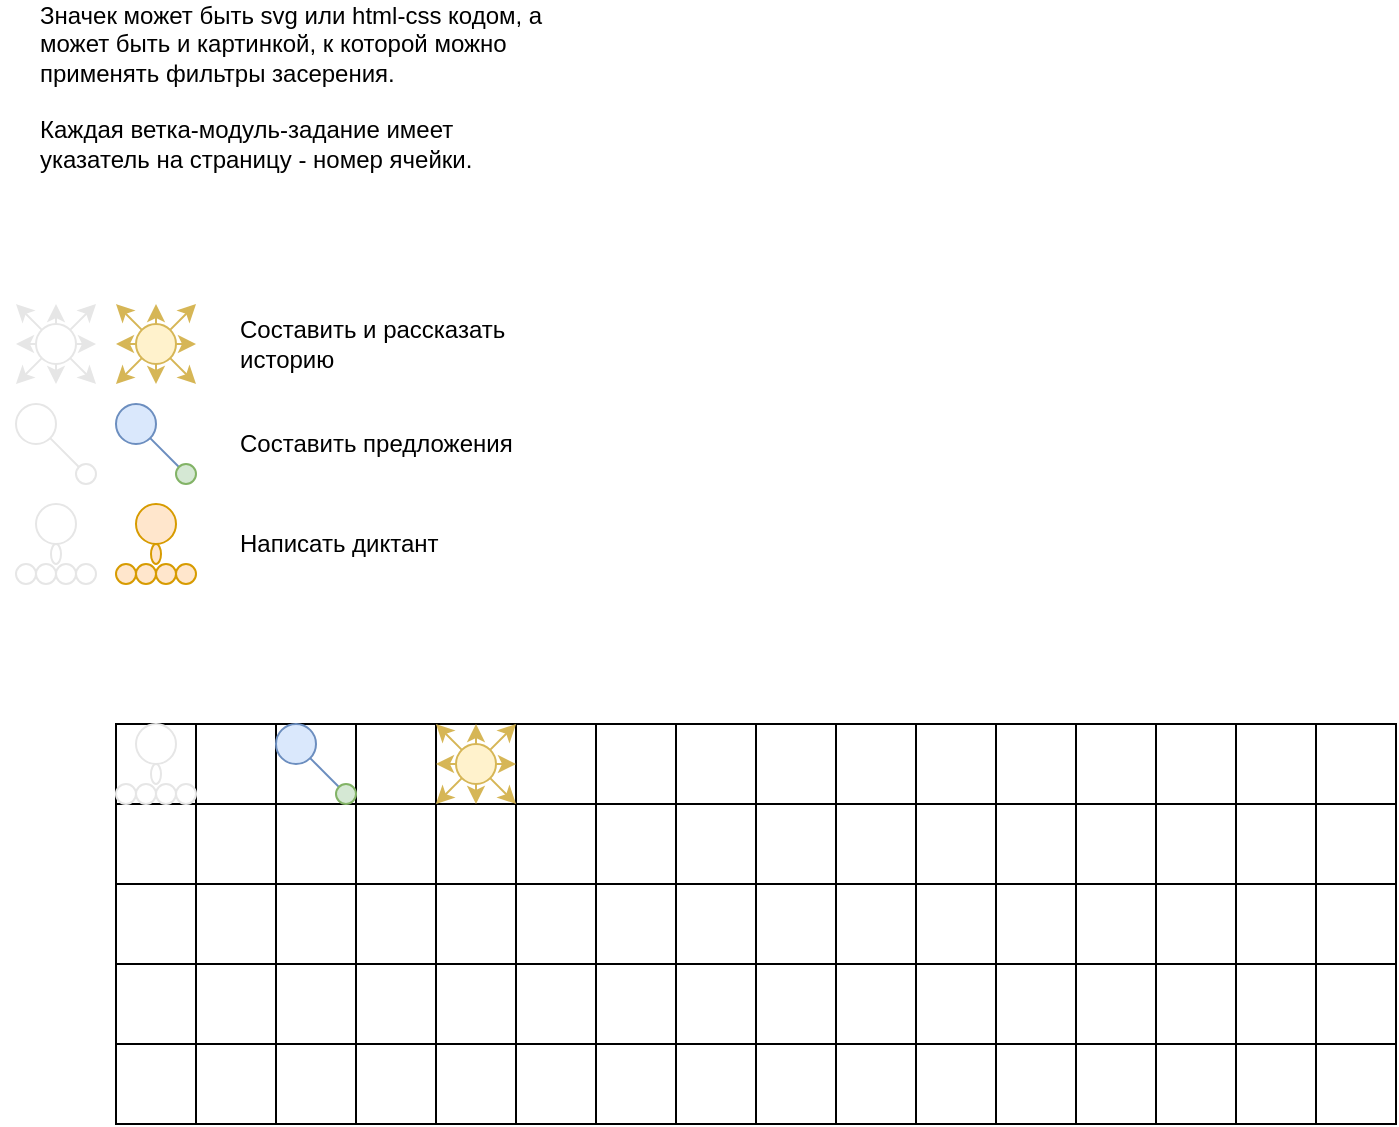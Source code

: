 <mxfile version="20.3.0" type="device"><diagram id="v0pLSFm27HnhEFpG9Wnb" name="Page-1"><mxGraphModel dx="1153" dy="1862" grid="1" gridSize="10" guides="1" tooltips="1" connect="1" arrows="1" fold="1" page="1" pageScale="1" pageWidth="850" pageHeight="1100" math="0" shadow="0"><root><mxCell id="0"/><mxCell id="1" parent="0"/><mxCell id="wvqUYn9gg5IoEr2GvTO5-1" value="" style="rounded=0;whiteSpace=wrap;html=1;" vertex="1" parent="1"><mxGeometry x="80" y="80" width="40" height="40" as="geometry"/></mxCell><mxCell id="wvqUYn9gg5IoEr2GvTO5-2" value="" style="rounded=0;whiteSpace=wrap;html=1;" vertex="1" parent="1"><mxGeometry x="120" y="80" width="40" height="40" as="geometry"/></mxCell><mxCell id="wvqUYn9gg5IoEr2GvTO5-3" value="" style="rounded=0;whiteSpace=wrap;html=1;" vertex="1" parent="1"><mxGeometry x="160" y="80" width="40" height="40" as="geometry"/></mxCell><mxCell id="wvqUYn9gg5IoEr2GvTO5-4" value="" style="rounded=0;whiteSpace=wrap;html=1;" vertex="1" parent="1"><mxGeometry x="200" y="80" width="40" height="40" as="geometry"/></mxCell><mxCell id="wvqUYn9gg5IoEr2GvTO5-5" value="" style="rounded=0;whiteSpace=wrap;html=1;" vertex="1" parent="1"><mxGeometry x="240" y="80" width="40" height="40" as="geometry"/></mxCell><mxCell id="wvqUYn9gg5IoEr2GvTO5-6" value="" style="rounded=0;whiteSpace=wrap;html=1;" vertex="1" parent="1"><mxGeometry x="280" y="80" width="40" height="40" as="geometry"/></mxCell><mxCell id="wvqUYn9gg5IoEr2GvTO5-7" value="" style="rounded=0;whiteSpace=wrap;html=1;" vertex="1" parent="1"><mxGeometry x="320" y="80" width="40" height="40" as="geometry"/></mxCell><mxCell id="wvqUYn9gg5IoEr2GvTO5-8" value="" style="rounded=0;whiteSpace=wrap;html=1;" vertex="1" parent="1"><mxGeometry x="360" y="80" width="40" height="40" as="geometry"/></mxCell><mxCell id="wvqUYn9gg5IoEr2GvTO5-9" value="" style="rounded=0;whiteSpace=wrap;html=1;" vertex="1" parent="1"><mxGeometry x="400" y="80" width="40" height="40" as="geometry"/></mxCell><mxCell id="wvqUYn9gg5IoEr2GvTO5-10" value="" style="rounded=0;whiteSpace=wrap;html=1;" vertex="1" parent="1"><mxGeometry x="440" y="80" width="40" height="40" as="geometry"/></mxCell><mxCell id="wvqUYn9gg5IoEr2GvTO5-11" value="" style="rounded=0;whiteSpace=wrap;html=1;" vertex="1" parent="1"><mxGeometry x="480" y="80" width="40" height="40" as="geometry"/></mxCell><mxCell id="wvqUYn9gg5IoEr2GvTO5-12" value="" style="rounded=0;whiteSpace=wrap;html=1;" vertex="1" parent="1"><mxGeometry x="520" y="80" width="40" height="40" as="geometry"/></mxCell><mxCell id="wvqUYn9gg5IoEr2GvTO5-13" value="" style="rounded=0;whiteSpace=wrap;html=1;" vertex="1" parent="1"><mxGeometry x="560" y="80" width="40" height="40" as="geometry"/></mxCell><mxCell id="wvqUYn9gg5IoEr2GvTO5-14" value="" style="rounded=0;whiteSpace=wrap;html=1;" vertex="1" parent="1"><mxGeometry x="600" y="80" width="40" height="40" as="geometry"/></mxCell><mxCell id="wvqUYn9gg5IoEr2GvTO5-15" value="" style="rounded=0;whiteSpace=wrap;html=1;" vertex="1" parent="1"><mxGeometry x="640" y="80" width="40" height="40" as="geometry"/></mxCell><mxCell id="wvqUYn9gg5IoEr2GvTO5-16" value="" style="rounded=0;whiteSpace=wrap;html=1;" vertex="1" parent="1"><mxGeometry x="680" y="80" width="40" height="40" as="geometry"/></mxCell><mxCell id="wvqUYn9gg5IoEr2GvTO5-17" value="" style="rounded=0;whiteSpace=wrap;html=1;" vertex="1" parent="1"><mxGeometry x="80" y="120" width="40" height="40" as="geometry"/></mxCell><mxCell id="wvqUYn9gg5IoEr2GvTO5-18" value="" style="rounded=0;whiteSpace=wrap;html=1;" vertex="1" parent="1"><mxGeometry x="120" y="120" width="40" height="40" as="geometry"/></mxCell><mxCell id="wvqUYn9gg5IoEr2GvTO5-19" value="" style="rounded=0;whiteSpace=wrap;html=1;" vertex="1" parent="1"><mxGeometry x="160" y="120" width="40" height="40" as="geometry"/></mxCell><mxCell id="wvqUYn9gg5IoEr2GvTO5-20" value="" style="rounded=0;whiteSpace=wrap;html=1;" vertex="1" parent="1"><mxGeometry x="200" y="120" width="40" height="40" as="geometry"/></mxCell><mxCell id="wvqUYn9gg5IoEr2GvTO5-21" value="" style="rounded=0;whiteSpace=wrap;html=1;" vertex="1" parent="1"><mxGeometry x="240" y="120" width="40" height="40" as="geometry"/></mxCell><mxCell id="wvqUYn9gg5IoEr2GvTO5-22" value="" style="rounded=0;whiteSpace=wrap;html=1;" vertex="1" parent="1"><mxGeometry x="280" y="120" width="40" height="40" as="geometry"/></mxCell><mxCell id="wvqUYn9gg5IoEr2GvTO5-23" value="" style="rounded=0;whiteSpace=wrap;html=1;" vertex="1" parent="1"><mxGeometry x="320" y="120" width="40" height="40" as="geometry"/></mxCell><mxCell id="wvqUYn9gg5IoEr2GvTO5-24" value="" style="rounded=0;whiteSpace=wrap;html=1;" vertex="1" parent="1"><mxGeometry x="360" y="120" width="40" height="40" as="geometry"/></mxCell><mxCell id="wvqUYn9gg5IoEr2GvTO5-25" value="" style="rounded=0;whiteSpace=wrap;html=1;" vertex="1" parent="1"><mxGeometry x="400" y="120" width="40" height="40" as="geometry"/></mxCell><mxCell id="wvqUYn9gg5IoEr2GvTO5-26" value="" style="rounded=0;whiteSpace=wrap;html=1;" vertex="1" parent="1"><mxGeometry x="440" y="120" width="40" height="40" as="geometry"/></mxCell><mxCell id="wvqUYn9gg5IoEr2GvTO5-27" value="" style="rounded=0;whiteSpace=wrap;html=1;" vertex="1" parent="1"><mxGeometry x="480" y="120" width="40" height="40" as="geometry"/></mxCell><mxCell id="wvqUYn9gg5IoEr2GvTO5-28" value="" style="rounded=0;whiteSpace=wrap;html=1;" vertex="1" parent="1"><mxGeometry x="520" y="120" width="40" height="40" as="geometry"/></mxCell><mxCell id="wvqUYn9gg5IoEr2GvTO5-29" value="" style="rounded=0;whiteSpace=wrap;html=1;" vertex="1" parent="1"><mxGeometry x="560" y="120" width="40" height="40" as="geometry"/></mxCell><mxCell id="wvqUYn9gg5IoEr2GvTO5-30" value="" style="rounded=0;whiteSpace=wrap;html=1;" vertex="1" parent="1"><mxGeometry x="600" y="120" width="40" height="40" as="geometry"/></mxCell><mxCell id="wvqUYn9gg5IoEr2GvTO5-31" value="" style="rounded=0;whiteSpace=wrap;html=1;" vertex="1" parent="1"><mxGeometry x="640" y="120" width="40" height="40" as="geometry"/></mxCell><mxCell id="wvqUYn9gg5IoEr2GvTO5-32" value="" style="rounded=0;whiteSpace=wrap;html=1;" vertex="1" parent="1"><mxGeometry x="680" y="120" width="40" height="40" as="geometry"/></mxCell><mxCell id="wvqUYn9gg5IoEr2GvTO5-33" value="" style="rounded=0;whiteSpace=wrap;html=1;" vertex="1" parent="1"><mxGeometry x="80" y="160" width="40" height="40" as="geometry"/></mxCell><mxCell id="wvqUYn9gg5IoEr2GvTO5-34" value="" style="rounded=0;whiteSpace=wrap;html=1;" vertex="1" parent="1"><mxGeometry x="120" y="160" width="40" height="40" as="geometry"/></mxCell><mxCell id="wvqUYn9gg5IoEr2GvTO5-35" value="" style="rounded=0;whiteSpace=wrap;html=1;" vertex="1" parent="1"><mxGeometry x="160" y="160" width="40" height="40" as="geometry"/></mxCell><mxCell id="wvqUYn9gg5IoEr2GvTO5-36" value="" style="rounded=0;whiteSpace=wrap;html=1;" vertex="1" parent="1"><mxGeometry x="200" y="160" width="40" height="40" as="geometry"/></mxCell><mxCell id="wvqUYn9gg5IoEr2GvTO5-37" value="" style="rounded=0;whiteSpace=wrap;html=1;" vertex="1" parent="1"><mxGeometry x="240" y="160" width="40" height="40" as="geometry"/></mxCell><mxCell id="wvqUYn9gg5IoEr2GvTO5-38" value="" style="rounded=0;whiteSpace=wrap;html=1;" vertex="1" parent="1"><mxGeometry x="280" y="160" width="40" height="40" as="geometry"/></mxCell><mxCell id="wvqUYn9gg5IoEr2GvTO5-39" value="" style="rounded=0;whiteSpace=wrap;html=1;" vertex="1" parent="1"><mxGeometry x="320" y="160" width="40" height="40" as="geometry"/></mxCell><mxCell id="wvqUYn9gg5IoEr2GvTO5-40" value="" style="rounded=0;whiteSpace=wrap;html=1;" vertex="1" parent="1"><mxGeometry x="360" y="160" width="40" height="40" as="geometry"/></mxCell><mxCell id="wvqUYn9gg5IoEr2GvTO5-41" value="" style="rounded=0;whiteSpace=wrap;html=1;" vertex="1" parent="1"><mxGeometry x="400" y="160" width="40" height="40" as="geometry"/></mxCell><mxCell id="wvqUYn9gg5IoEr2GvTO5-42" value="" style="rounded=0;whiteSpace=wrap;html=1;" vertex="1" parent="1"><mxGeometry x="440" y="160" width="40" height="40" as="geometry"/></mxCell><mxCell id="wvqUYn9gg5IoEr2GvTO5-43" value="" style="rounded=0;whiteSpace=wrap;html=1;" vertex="1" parent="1"><mxGeometry x="480" y="160" width="40" height="40" as="geometry"/></mxCell><mxCell id="wvqUYn9gg5IoEr2GvTO5-44" value="" style="rounded=0;whiteSpace=wrap;html=1;" vertex="1" parent="1"><mxGeometry x="520" y="160" width="40" height="40" as="geometry"/></mxCell><mxCell id="wvqUYn9gg5IoEr2GvTO5-45" value="" style="rounded=0;whiteSpace=wrap;html=1;" vertex="1" parent="1"><mxGeometry x="560" y="160" width="40" height="40" as="geometry"/></mxCell><mxCell id="wvqUYn9gg5IoEr2GvTO5-46" value="" style="rounded=0;whiteSpace=wrap;html=1;" vertex="1" parent="1"><mxGeometry x="600" y="160" width="40" height="40" as="geometry"/></mxCell><mxCell id="wvqUYn9gg5IoEr2GvTO5-47" value="" style="rounded=0;whiteSpace=wrap;html=1;" vertex="1" parent="1"><mxGeometry x="640" y="160" width="40" height="40" as="geometry"/></mxCell><mxCell id="wvqUYn9gg5IoEr2GvTO5-48" value="" style="rounded=0;whiteSpace=wrap;html=1;" vertex="1" parent="1"><mxGeometry x="680" y="160" width="40" height="40" as="geometry"/></mxCell><mxCell id="wvqUYn9gg5IoEr2GvTO5-49" value="" style="rounded=0;whiteSpace=wrap;html=1;" vertex="1" parent="1"><mxGeometry x="80" y="200" width="40" height="40" as="geometry"/></mxCell><mxCell id="wvqUYn9gg5IoEr2GvTO5-50" value="" style="rounded=0;whiteSpace=wrap;html=1;" vertex="1" parent="1"><mxGeometry x="120" y="200" width="40" height="40" as="geometry"/></mxCell><mxCell id="wvqUYn9gg5IoEr2GvTO5-51" value="" style="rounded=0;whiteSpace=wrap;html=1;" vertex="1" parent="1"><mxGeometry x="160" y="200" width="40" height="40" as="geometry"/></mxCell><mxCell id="wvqUYn9gg5IoEr2GvTO5-52" value="" style="rounded=0;whiteSpace=wrap;html=1;" vertex="1" parent="1"><mxGeometry x="200" y="200" width="40" height="40" as="geometry"/></mxCell><mxCell id="wvqUYn9gg5IoEr2GvTO5-53" value="" style="rounded=0;whiteSpace=wrap;html=1;" vertex="1" parent="1"><mxGeometry x="240" y="200" width="40" height="40" as="geometry"/></mxCell><mxCell id="wvqUYn9gg5IoEr2GvTO5-54" value="" style="rounded=0;whiteSpace=wrap;html=1;" vertex="1" parent="1"><mxGeometry x="280" y="200" width="40" height="40" as="geometry"/></mxCell><mxCell id="wvqUYn9gg5IoEr2GvTO5-55" value="" style="rounded=0;whiteSpace=wrap;html=1;" vertex="1" parent="1"><mxGeometry x="320" y="200" width="40" height="40" as="geometry"/></mxCell><mxCell id="wvqUYn9gg5IoEr2GvTO5-56" value="" style="rounded=0;whiteSpace=wrap;html=1;" vertex="1" parent="1"><mxGeometry x="360" y="200" width="40" height="40" as="geometry"/></mxCell><mxCell id="wvqUYn9gg5IoEr2GvTO5-57" value="" style="rounded=0;whiteSpace=wrap;html=1;" vertex="1" parent="1"><mxGeometry x="400" y="200" width="40" height="40" as="geometry"/></mxCell><mxCell id="wvqUYn9gg5IoEr2GvTO5-58" value="" style="rounded=0;whiteSpace=wrap;html=1;" vertex="1" parent="1"><mxGeometry x="440" y="200" width="40" height="40" as="geometry"/></mxCell><mxCell id="wvqUYn9gg5IoEr2GvTO5-59" value="" style="rounded=0;whiteSpace=wrap;html=1;" vertex="1" parent="1"><mxGeometry x="480" y="200" width="40" height="40" as="geometry"/></mxCell><mxCell id="wvqUYn9gg5IoEr2GvTO5-60" value="" style="rounded=0;whiteSpace=wrap;html=1;" vertex="1" parent="1"><mxGeometry x="520" y="200" width="40" height="40" as="geometry"/></mxCell><mxCell id="wvqUYn9gg5IoEr2GvTO5-61" value="" style="rounded=0;whiteSpace=wrap;html=1;" vertex="1" parent="1"><mxGeometry x="560" y="200" width="40" height="40" as="geometry"/></mxCell><mxCell id="wvqUYn9gg5IoEr2GvTO5-62" value="" style="rounded=0;whiteSpace=wrap;html=1;" vertex="1" parent="1"><mxGeometry x="600" y="200" width="40" height="40" as="geometry"/></mxCell><mxCell id="wvqUYn9gg5IoEr2GvTO5-63" value="" style="rounded=0;whiteSpace=wrap;html=1;" vertex="1" parent="1"><mxGeometry x="640" y="200" width="40" height="40" as="geometry"/></mxCell><mxCell id="wvqUYn9gg5IoEr2GvTO5-64" value="" style="rounded=0;whiteSpace=wrap;html=1;" vertex="1" parent="1"><mxGeometry x="680" y="200" width="40" height="40" as="geometry"/></mxCell><mxCell id="wvqUYn9gg5IoEr2GvTO5-65" value="" style="rounded=0;whiteSpace=wrap;html=1;" vertex="1" parent="1"><mxGeometry x="80" y="240" width="40" height="40" as="geometry"/></mxCell><mxCell id="wvqUYn9gg5IoEr2GvTO5-66" value="" style="rounded=0;whiteSpace=wrap;html=1;" vertex="1" parent="1"><mxGeometry x="120" y="240" width="40" height="40" as="geometry"/></mxCell><mxCell id="wvqUYn9gg5IoEr2GvTO5-67" value="" style="rounded=0;whiteSpace=wrap;html=1;" vertex="1" parent="1"><mxGeometry x="160" y="240" width="40" height="40" as="geometry"/></mxCell><mxCell id="wvqUYn9gg5IoEr2GvTO5-68" value="" style="rounded=0;whiteSpace=wrap;html=1;" vertex="1" parent="1"><mxGeometry x="200" y="240" width="40" height="40" as="geometry"/></mxCell><mxCell id="wvqUYn9gg5IoEr2GvTO5-69" value="" style="rounded=0;whiteSpace=wrap;html=1;" vertex="1" parent="1"><mxGeometry x="240" y="240" width="40" height="40" as="geometry"/></mxCell><mxCell id="wvqUYn9gg5IoEr2GvTO5-70" value="" style="rounded=0;whiteSpace=wrap;html=1;" vertex="1" parent="1"><mxGeometry x="280" y="240" width="40" height="40" as="geometry"/></mxCell><mxCell id="wvqUYn9gg5IoEr2GvTO5-71" value="" style="rounded=0;whiteSpace=wrap;html=1;" vertex="1" parent="1"><mxGeometry x="320" y="240" width="40" height="40" as="geometry"/></mxCell><mxCell id="wvqUYn9gg5IoEr2GvTO5-72" value="" style="rounded=0;whiteSpace=wrap;html=1;" vertex="1" parent="1"><mxGeometry x="360" y="240" width="40" height="40" as="geometry"/></mxCell><mxCell id="wvqUYn9gg5IoEr2GvTO5-73" value="" style="rounded=0;whiteSpace=wrap;html=1;" vertex="1" parent="1"><mxGeometry x="400" y="240" width="40" height="40" as="geometry"/></mxCell><mxCell id="wvqUYn9gg5IoEr2GvTO5-74" value="" style="rounded=0;whiteSpace=wrap;html=1;" vertex="1" parent="1"><mxGeometry x="440" y="240" width="40" height="40" as="geometry"/></mxCell><mxCell id="wvqUYn9gg5IoEr2GvTO5-75" value="" style="rounded=0;whiteSpace=wrap;html=1;" vertex="1" parent="1"><mxGeometry x="480" y="240" width="40" height="40" as="geometry"/></mxCell><mxCell id="wvqUYn9gg5IoEr2GvTO5-76" value="" style="rounded=0;whiteSpace=wrap;html=1;" vertex="1" parent="1"><mxGeometry x="520" y="240" width="40" height="40" as="geometry"/></mxCell><mxCell id="wvqUYn9gg5IoEr2GvTO5-77" value="" style="rounded=0;whiteSpace=wrap;html=1;" vertex="1" parent="1"><mxGeometry x="560" y="240" width="40" height="40" as="geometry"/></mxCell><mxCell id="wvqUYn9gg5IoEr2GvTO5-78" value="" style="rounded=0;whiteSpace=wrap;html=1;" vertex="1" parent="1"><mxGeometry x="600" y="240" width="40" height="40" as="geometry"/></mxCell><mxCell id="wvqUYn9gg5IoEr2GvTO5-79" value="" style="rounded=0;whiteSpace=wrap;html=1;" vertex="1" parent="1"><mxGeometry x="640" y="240" width="40" height="40" as="geometry"/></mxCell><mxCell id="wvqUYn9gg5IoEr2GvTO5-80" value="" style="rounded=0;whiteSpace=wrap;html=1;" vertex="1" parent="1"><mxGeometry x="680" y="240" width="40" height="40" as="geometry"/></mxCell><mxCell id="wvqUYn9gg5IoEr2GvTO5-82" value="" style="endArrow=none;html=1;rounded=0;entryX=1;entryY=1;entryDx=0;entryDy=0;exitX=0;exitY=0;exitDx=0;exitDy=0;fillColor=#dae8fc;strokeColor=#6c8ebf;" edge="1" parent="1" source="wvqUYn9gg5IoEr2GvTO5-84" target="wvqUYn9gg5IoEr2GvTO5-83"><mxGeometry width="50" height="50" relative="1" as="geometry"><mxPoint x="50" as="sourcePoint"/><mxPoint x="20" y="-10" as="targetPoint"/></mxGeometry></mxCell><mxCell id="wvqUYn9gg5IoEr2GvTO5-83" value="" style="ellipse;whiteSpace=wrap;html=1;aspect=fixed;fillColor=#dae8fc;strokeColor=#6c8ebf;" vertex="1" parent="1"><mxGeometry x="80" y="-80" width="20" height="20" as="geometry"/></mxCell><mxCell id="wvqUYn9gg5IoEr2GvTO5-84" value="" style="ellipse;whiteSpace=wrap;html=1;aspect=fixed;fillColor=#d5e8d4;strokeColor=#82b366;" vertex="1" parent="1"><mxGeometry x="110" y="-50" width="10" height="10" as="geometry"/></mxCell><mxCell id="wvqUYn9gg5IoEr2GvTO5-85" value="" style="ellipse;whiteSpace=wrap;html=1;aspect=fixed;fillColor=#ffe6cc;strokeColor=#d79b00;" vertex="1" parent="1"><mxGeometry x="90" y="-30" width="20" height="20" as="geometry"/></mxCell><mxCell id="wvqUYn9gg5IoEr2GvTO5-87" value="" style="ellipse;whiteSpace=wrap;html=1;fillColor=#ffe6cc;strokeColor=#d79b00;" vertex="1" parent="1"><mxGeometry x="97.5" y="-10" width="5" height="10" as="geometry"/></mxCell><mxCell id="wvqUYn9gg5IoEr2GvTO5-88" value="" style="ellipse;whiteSpace=wrap;html=1;aspect=fixed;fillColor=#ffe6cc;strokeColor=#d79b00;" vertex="1" parent="1"><mxGeometry x="80" width="10" height="10" as="geometry"/></mxCell><mxCell id="wvqUYn9gg5IoEr2GvTO5-89" value="" style="ellipse;whiteSpace=wrap;html=1;aspect=fixed;fillColor=#ffe6cc;strokeColor=#d79b00;" vertex="1" parent="1"><mxGeometry x="90" width="10" height="10" as="geometry"/></mxCell><mxCell id="wvqUYn9gg5IoEr2GvTO5-90" value="" style="ellipse;whiteSpace=wrap;html=1;aspect=fixed;fillColor=#ffe6cc;strokeColor=#d79b00;" vertex="1" parent="1"><mxGeometry x="100" width="10" height="10" as="geometry"/></mxCell><mxCell id="wvqUYn9gg5IoEr2GvTO5-91" value="" style="ellipse;whiteSpace=wrap;html=1;aspect=fixed;fillColor=#ffe6cc;strokeColor=#d79b00;" vertex="1" parent="1"><mxGeometry x="110" width="10" height="10" as="geometry"/></mxCell><mxCell id="wvqUYn9gg5IoEr2GvTO5-92" value="" style="endArrow=none;html=1;rounded=0;entryX=1;entryY=1;entryDx=0;entryDy=0;exitX=0;exitY=0;exitDx=0;exitDy=0;strokeColor=#E6E6E6;" edge="1" parent="1" source="wvqUYn9gg5IoEr2GvTO5-94" target="wvqUYn9gg5IoEr2GvTO5-93"><mxGeometry width="50" height="50" relative="1" as="geometry"><mxPoint as="sourcePoint"/><mxPoint x="-30" y="-10" as="targetPoint"/></mxGeometry></mxCell><mxCell id="wvqUYn9gg5IoEr2GvTO5-93" value="" style="ellipse;whiteSpace=wrap;html=1;aspect=fixed;strokeColor=#E6E6E6;" vertex="1" parent="1"><mxGeometry x="30" y="-80" width="20" height="20" as="geometry"/></mxCell><mxCell id="wvqUYn9gg5IoEr2GvTO5-94" value="" style="ellipse;whiteSpace=wrap;html=1;aspect=fixed;strokeColor=#E6E6E6;" vertex="1" parent="1"><mxGeometry x="60" y="-50" width="10" height="10" as="geometry"/></mxCell><mxCell id="wvqUYn9gg5IoEr2GvTO5-95" value="" style="ellipse;whiteSpace=wrap;html=1;aspect=fixed;strokeWidth=1;strokeColor=#E6E6E6;" vertex="1" parent="1"><mxGeometry x="40" y="-30" width="20" height="20" as="geometry"/></mxCell><mxCell id="wvqUYn9gg5IoEr2GvTO5-96" value="" style="ellipse;whiteSpace=wrap;html=1;strokeWidth=1;strokeColor=#E6E6E6;" vertex="1" parent="1"><mxGeometry x="47.5" y="-10" width="5" height="10" as="geometry"/></mxCell><mxCell id="wvqUYn9gg5IoEr2GvTO5-97" value="" style="ellipse;whiteSpace=wrap;html=1;aspect=fixed;strokeWidth=1;strokeColor=#E6E6E6;" vertex="1" parent="1"><mxGeometry x="30" width="10" height="10" as="geometry"/></mxCell><mxCell id="wvqUYn9gg5IoEr2GvTO5-98" value="" style="ellipse;whiteSpace=wrap;html=1;aspect=fixed;strokeWidth=1;strokeColor=#E6E6E6;" vertex="1" parent="1"><mxGeometry x="40" width="10" height="10" as="geometry"/></mxCell><mxCell id="wvqUYn9gg5IoEr2GvTO5-99" value="" style="ellipse;whiteSpace=wrap;html=1;aspect=fixed;strokeWidth=1;strokeColor=#E6E6E6;" vertex="1" parent="1"><mxGeometry x="50" width="10" height="10" as="geometry"/></mxCell><mxCell id="wvqUYn9gg5IoEr2GvTO5-100" value="" style="ellipse;whiteSpace=wrap;html=1;aspect=fixed;strokeWidth=1;strokeColor=#E6E6E6;" vertex="1" parent="1"><mxGeometry x="60" width="10" height="10" as="geometry"/></mxCell><mxCell id="wvqUYn9gg5IoEr2GvTO5-101" value="Составить предложения" style="text;html=1;strokeColor=none;fillColor=none;align=left;verticalAlign=middle;whiteSpace=wrap;rounded=0;strokeWidth=1;" vertex="1" parent="1"><mxGeometry x="140" y="-80" width="140" height="40" as="geometry"/></mxCell><mxCell id="wvqUYn9gg5IoEr2GvTO5-102" value="Написать диктант" style="text;html=1;strokeColor=none;fillColor=none;align=left;verticalAlign=middle;whiteSpace=wrap;rounded=0;strokeWidth=1;" vertex="1" parent="1"><mxGeometry x="140" y="-30" width="140" height="40" as="geometry"/></mxCell><mxCell id="wvqUYn9gg5IoEr2GvTO5-103" value="" style="ellipse;whiteSpace=wrap;html=1;aspect=fixed;strokeColor=#d6b656;strokeWidth=1;fillColor=#fff2cc;" vertex="1" parent="1"><mxGeometry x="90" y="-120" width="20" height="20" as="geometry"/></mxCell><mxCell id="wvqUYn9gg5IoEr2GvTO5-104" value="" style="endArrow=classic;html=1;rounded=0;strokeColor=#d6b656;exitX=1;exitY=0;exitDx=0;exitDy=0;fillColor=#fff2cc;" edge="1" parent="1" source="wvqUYn9gg5IoEr2GvTO5-103"><mxGeometry width="50" height="50" relative="1" as="geometry"><mxPoint x="110" y="-120" as="sourcePoint"/><mxPoint x="120" y="-130" as="targetPoint"/></mxGeometry></mxCell><mxCell id="wvqUYn9gg5IoEr2GvTO5-105" value="" style="endArrow=classic;html=1;rounded=0;strokeColor=#d6b656;exitX=1;exitY=0.5;exitDx=0;exitDy=0;fillColor=#fff2cc;" edge="1" parent="1" source="wvqUYn9gg5IoEr2GvTO5-103"><mxGeometry width="50" height="50" relative="1" as="geometry"><mxPoint x="117.071" y="-107.071" as="sourcePoint"/><mxPoint x="120" y="-110" as="targetPoint"/></mxGeometry></mxCell><mxCell id="wvqUYn9gg5IoEr2GvTO5-107" value="" style="endArrow=classic;html=1;rounded=0;strokeColor=#d6b656;exitX=1;exitY=1;exitDx=0;exitDy=0;fillColor=#fff2cc;" edge="1" parent="1" source="wvqUYn9gg5IoEr2GvTO5-103"><mxGeometry width="50" height="50" relative="1" as="geometry"><mxPoint x="120.001" y="-77.071" as="sourcePoint"/><mxPoint x="120" y="-90" as="targetPoint"/></mxGeometry></mxCell><mxCell id="wvqUYn9gg5IoEr2GvTO5-108" value="" style="endArrow=classic;html=1;rounded=0;strokeColor=#d6b656;exitX=0;exitY=0;exitDx=0;exitDy=0;fillColor=#fff2cc;" edge="1" parent="1" source="wvqUYn9gg5IoEr2GvTO5-103"><mxGeometry width="50" height="50" relative="1" as="geometry"><mxPoint x="140.001" y="-107.071" as="sourcePoint"/><mxPoint x="80" y="-130" as="targetPoint"/></mxGeometry></mxCell><mxCell id="wvqUYn9gg5IoEr2GvTO5-109" value="" style="endArrow=classic;html=1;rounded=0;strokeColor=#d6b656;exitX=0;exitY=0.5;exitDx=0;exitDy=0;fillColor=#fff2cc;" edge="1" parent="1" source="wvqUYn9gg5IoEr2GvTO5-103"><mxGeometry width="50" height="50" relative="1" as="geometry"><mxPoint x="142.93" y="-100" as="sourcePoint"/><mxPoint x="80" y="-110" as="targetPoint"/></mxGeometry></mxCell><mxCell id="wvqUYn9gg5IoEr2GvTO5-110" value="" style="endArrow=classic;html=1;rounded=0;strokeColor=#d6b656;exitX=0;exitY=1;exitDx=0;exitDy=0;fillColor=#fff2cc;" edge="1" parent="1" source="wvqUYn9gg5IoEr2GvTO5-103"><mxGeometry width="50" height="50" relative="1" as="geometry"><mxPoint x="140.001" y="-92.929" as="sourcePoint"/><mxPoint x="80" y="-90" as="targetPoint"/></mxGeometry></mxCell><mxCell id="wvqUYn9gg5IoEr2GvTO5-111" value="" style="endArrow=classic;html=1;rounded=0;strokeColor=#d6b656;exitX=0.5;exitY=0;exitDx=0;exitDy=0;fillColor=#fff2cc;" edge="1" parent="1" source="wvqUYn9gg5IoEr2GvTO5-103"><mxGeometry width="50" height="50" relative="1" as="geometry"><mxPoint x="117.071" y="-107.071" as="sourcePoint"/><mxPoint x="100" y="-130" as="targetPoint"/></mxGeometry></mxCell><mxCell id="wvqUYn9gg5IoEr2GvTO5-112" value="" style="endArrow=classic;html=1;rounded=0;strokeColor=#d6b656;exitX=0.5;exitY=1;exitDx=0;exitDy=0;fillColor=#fff2cc;" edge="1" parent="1" source="wvqUYn9gg5IoEr2GvTO5-103"><mxGeometry width="50" height="50" relative="1" as="geometry"><mxPoint x="110" y="-110" as="sourcePoint"/><mxPoint x="100" y="-90" as="targetPoint"/></mxGeometry></mxCell><mxCell id="wvqUYn9gg5IoEr2GvTO5-113" value="" style="ellipse;whiteSpace=wrap;html=1;aspect=fixed;strokeWidth=1;strokeColor=#E6E6E6;" vertex="1" parent="1"><mxGeometry x="40" y="-120" width="20" height="20" as="geometry"/></mxCell><mxCell id="wvqUYn9gg5IoEr2GvTO5-114" value="" style="endArrow=classic;html=1;rounded=0;exitX=1;exitY=0;exitDx=0;exitDy=0;strokeColor=#E6E6E6;" edge="1" parent="1" source="wvqUYn9gg5IoEr2GvTO5-113"><mxGeometry width="50" height="50" relative="1" as="geometry"><mxPoint x="60" y="-120" as="sourcePoint"/><mxPoint x="70" y="-130" as="targetPoint"/></mxGeometry></mxCell><mxCell id="wvqUYn9gg5IoEr2GvTO5-115" value="" style="endArrow=classic;html=1;rounded=0;exitX=1;exitY=0.5;exitDx=0;exitDy=0;strokeColor=#E6E6E6;" edge="1" parent="1" source="wvqUYn9gg5IoEr2GvTO5-113"><mxGeometry width="50" height="50" relative="1" as="geometry"><mxPoint x="67.071" y="-107.071" as="sourcePoint"/><mxPoint x="70" y="-110" as="targetPoint"/></mxGeometry></mxCell><mxCell id="wvqUYn9gg5IoEr2GvTO5-116" value="" style="endArrow=classic;html=1;rounded=0;exitX=1;exitY=1;exitDx=0;exitDy=0;strokeColor=#E6E6E6;" edge="1" parent="1" source="wvqUYn9gg5IoEr2GvTO5-113"><mxGeometry width="50" height="50" relative="1" as="geometry"><mxPoint x="70.001" y="-77.071" as="sourcePoint"/><mxPoint x="70" y="-90" as="targetPoint"/></mxGeometry></mxCell><mxCell id="wvqUYn9gg5IoEr2GvTO5-117" value="" style="endArrow=classic;html=1;rounded=0;exitX=0;exitY=0;exitDx=0;exitDy=0;strokeColor=#E6E6E6;" edge="1" parent="1" source="wvqUYn9gg5IoEr2GvTO5-113"><mxGeometry width="50" height="50" relative="1" as="geometry"><mxPoint x="90.001" y="-107.071" as="sourcePoint"/><mxPoint x="30" y="-130" as="targetPoint"/></mxGeometry></mxCell><mxCell id="wvqUYn9gg5IoEr2GvTO5-118" value="" style="endArrow=classic;html=1;rounded=0;exitX=0;exitY=0.5;exitDx=0;exitDy=0;strokeColor=#E6E6E6;" edge="1" parent="1" source="wvqUYn9gg5IoEr2GvTO5-113"><mxGeometry width="50" height="50" relative="1" as="geometry"><mxPoint x="92.93" y="-100" as="sourcePoint"/><mxPoint x="30" y="-110" as="targetPoint"/></mxGeometry></mxCell><mxCell id="wvqUYn9gg5IoEr2GvTO5-119" value="" style="endArrow=classic;html=1;rounded=0;exitX=0;exitY=1;exitDx=0;exitDy=0;strokeColor=#E6E6E6;" edge="1" parent="1" source="wvqUYn9gg5IoEr2GvTO5-113"><mxGeometry width="50" height="50" relative="1" as="geometry"><mxPoint x="90.001" y="-92.929" as="sourcePoint"/><mxPoint x="30" y="-90" as="targetPoint"/></mxGeometry></mxCell><mxCell id="wvqUYn9gg5IoEr2GvTO5-120" value="" style="endArrow=classic;html=1;rounded=0;exitX=0.5;exitY=0;exitDx=0;exitDy=0;strokeColor=#E6E6E6;" edge="1" parent="1" source="wvqUYn9gg5IoEr2GvTO5-113"><mxGeometry width="50" height="50" relative="1" as="geometry"><mxPoint x="67.071" y="-107.071" as="sourcePoint"/><mxPoint x="50" y="-130" as="targetPoint"/></mxGeometry></mxCell><mxCell id="wvqUYn9gg5IoEr2GvTO5-121" value="" style="endArrow=classic;html=1;rounded=0;exitX=0.5;exitY=1;exitDx=0;exitDy=0;strokeColor=#E6E6E6;" edge="1" parent="1" source="wvqUYn9gg5IoEr2GvTO5-113"><mxGeometry width="50" height="50" relative="1" as="geometry"><mxPoint x="60" y="-110" as="sourcePoint"/><mxPoint x="50" y="-90" as="targetPoint"/></mxGeometry></mxCell><mxCell id="wvqUYn9gg5IoEr2GvTO5-122" value="Составить и рассказать историю" style="text;html=1;strokeColor=none;fillColor=none;align=left;verticalAlign=middle;whiteSpace=wrap;rounded=0;strokeWidth=1;" vertex="1" parent="1"><mxGeometry x="140" y="-130" width="140" height="40" as="geometry"/></mxCell><mxCell id="wvqUYn9gg5IoEr2GvTO5-123" value="" style="ellipse;whiteSpace=wrap;html=1;aspect=fixed;strokeWidth=1;strokeColor=#E6E6E6;" vertex="1" parent="1"><mxGeometry x="90" y="80" width="20" height="20" as="geometry"/></mxCell><mxCell id="wvqUYn9gg5IoEr2GvTO5-124" value="" style="ellipse;whiteSpace=wrap;html=1;strokeWidth=1;strokeColor=#E6E6E6;" vertex="1" parent="1"><mxGeometry x="97.5" y="100" width="5" height="10" as="geometry"/></mxCell><mxCell id="wvqUYn9gg5IoEr2GvTO5-125" value="" style="ellipse;whiteSpace=wrap;html=1;aspect=fixed;strokeWidth=1;strokeColor=#E6E6E6;" vertex="1" parent="1"><mxGeometry x="80" y="110" width="10" height="10" as="geometry"/></mxCell><mxCell id="wvqUYn9gg5IoEr2GvTO5-126" value="" style="ellipse;whiteSpace=wrap;html=1;aspect=fixed;strokeWidth=1;strokeColor=#E6E6E6;" vertex="1" parent="1"><mxGeometry x="90" y="110" width="10" height="10" as="geometry"/></mxCell><mxCell id="wvqUYn9gg5IoEr2GvTO5-127" value="" style="ellipse;whiteSpace=wrap;html=1;aspect=fixed;strokeWidth=1;strokeColor=#E6E6E6;" vertex="1" parent="1"><mxGeometry x="100" y="110" width="10" height="10" as="geometry"/></mxCell><mxCell id="wvqUYn9gg5IoEr2GvTO5-128" value="" style="ellipse;whiteSpace=wrap;html=1;aspect=fixed;strokeWidth=1;strokeColor=#E6E6E6;" vertex="1" parent="1"><mxGeometry x="110" y="110" width="10" height="10" as="geometry"/></mxCell><mxCell id="wvqUYn9gg5IoEr2GvTO5-129" value="" style="ellipse;whiteSpace=wrap;html=1;aspect=fixed;strokeColor=#d6b656;strokeWidth=1;fillColor=#fff2cc;" vertex="1" parent="1"><mxGeometry x="250" y="90" width="20" height="20" as="geometry"/></mxCell><mxCell id="wvqUYn9gg5IoEr2GvTO5-130" value="" style="endArrow=classic;html=1;rounded=0;strokeColor=#d6b656;exitX=1;exitY=0;exitDx=0;exitDy=0;fillColor=#fff2cc;" edge="1" parent="1" source="wvqUYn9gg5IoEr2GvTO5-129"><mxGeometry width="50" height="50" relative="1" as="geometry"><mxPoint x="270" y="90" as="sourcePoint"/><mxPoint x="280" y="80" as="targetPoint"/></mxGeometry></mxCell><mxCell id="wvqUYn9gg5IoEr2GvTO5-131" value="" style="endArrow=classic;html=1;rounded=0;strokeColor=#d6b656;exitX=1;exitY=0.5;exitDx=0;exitDy=0;fillColor=#fff2cc;" edge="1" parent="1" source="wvqUYn9gg5IoEr2GvTO5-129"><mxGeometry width="50" height="50" relative="1" as="geometry"><mxPoint x="277.071" y="102.929" as="sourcePoint"/><mxPoint x="280" y="100" as="targetPoint"/></mxGeometry></mxCell><mxCell id="wvqUYn9gg5IoEr2GvTO5-132" value="" style="endArrow=classic;html=1;rounded=0;strokeColor=#d6b656;exitX=1;exitY=1;exitDx=0;exitDy=0;fillColor=#fff2cc;" edge="1" parent="1" source="wvqUYn9gg5IoEr2GvTO5-129"><mxGeometry width="50" height="50" relative="1" as="geometry"><mxPoint x="280.001" y="132.929" as="sourcePoint"/><mxPoint x="280" y="120" as="targetPoint"/></mxGeometry></mxCell><mxCell id="wvqUYn9gg5IoEr2GvTO5-133" value="" style="endArrow=classic;html=1;rounded=0;strokeColor=#d6b656;exitX=0;exitY=0;exitDx=0;exitDy=0;fillColor=#fff2cc;" edge="1" parent="1" source="wvqUYn9gg5IoEr2GvTO5-129"><mxGeometry width="50" height="50" relative="1" as="geometry"><mxPoint x="300.001" y="102.929" as="sourcePoint"/><mxPoint x="240" y="80" as="targetPoint"/></mxGeometry></mxCell><mxCell id="wvqUYn9gg5IoEr2GvTO5-134" value="" style="endArrow=classic;html=1;rounded=0;strokeColor=#d6b656;exitX=0;exitY=0.5;exitDx=0;exitDy=0;fillColor=#fff2cc;" edge="1" parent="1" source="wvqUYn9gg5IoEr2GvTO5-129"><mxGeometry width="50" height="50" relative="1" as="geometry"><mxPoint x="302.93" y="110" as="sourcePoint"/><mxPoint x="240" y="100" as="targetPoint"/></mxGeometry></mxCell><mxCell id="wvqUYn9gg5IoEr2GvTO5-135" value="" style="endArrow=classic;html=1;rounded=0;strokeColor=#d6b656;exitX=0;exitY=1;exitDx=0;exitDy=0;fillColor=#fff2cc;" edge="1" parent="1" source="wvqUYn9gg5IoEr2GvTO5-129"><mxGeometry width="50" height="50" relative="1" as="geometry"><mxPoint x="300.001" y="117.071" as="sourcePoint"/><mxPoint x="240" y="120" as="targetPoint"/></mxGeometry></mxCell><mxCell id="wvqUYn9gg5IoEr2GvTO5-136" value="" style="endArrow=classic;html=1;rounded=0;strokeColor=#d6b656;exitX=0.5;exitY=0;exitDx=0;exitDy=0;fillColor=#fff2cc;" edge="1" parent="1" source="wvqUYn9gg5IoEr2GvTO5-129"><mxGeometry width="50" height="50" relative="1" as="geometry"><mxPoint x="277.071" y="102.929" as="sourcePoint"/><mxPoint x="260" y="80" as="targetPoint"/></mxGeometry></mxCell><mxCell id="wvqUYn9gg5IoEr2GvTO5-137" value="" style="endArrow=classic;html=1;rounded=0;strokeColor=#d6b656;exitX=0.5;exitY=1;exitDx=0;exitDy=0;fillColor=#fff2cc;" edge="1" parent="1" source="wvqUYn9gg5IoEr2GvTO5-129"><mxGeometry width="50" height="50" relative="1" as="geometry"><mxPoint x="270" y="100" as="sourcePoint"/><mxPoint x="260" y="120" as="targetPoint"/></mxGeometry></mxCell><mxCell id="wvqUYn9gg5IoEr2GvTO5-138" value="" style="endArrow=none;html=1;rounded=0;entryX=1;entryY=1;entryDx=0;entryDy=0;exitX=0;exitY=0;exitDx=0;exitDy=0;fillColor=#dae8fc;strokeColor=#6c8ebf;" edge="1" parent="1" source="wvqUYn9gg5IoEr2GvTO5-140" target="wvqUYn9gg5IoEr2GvTO5-139"><mxGeometry width="50" height="50" relative="1" as="geometry"><mxPoint x="130" y="160" as="sourcePoint"/><mxPoint x="100" y="150" as="targetPoint"/></mxGeometry></mxCell><mxCell id="wvqUYn9gg5IoEr2GvTO5-139" value="" style="ellipse;whiteSpace=wrap;html=1;aspect=fixed;fillColor=#dae8fc;strokeColor=#6c8ebf;" vertex="1" parent="1"><mxGeometry x="160" y="80" width="20" height="20" as="geometry"/></mxCell><mxCell id="wvqUYn9gg5IoEr2GvTO5-140" value="" style="ellipse;whiteSpace=wrap;html=1;aspect=fixed;fillColor=#d5e8d4;strokeColor=#82b366;" vertex="1" parent="1"><mxGeometry x="190" y="110" width="10" height="10" as="geometry"/></mxCell><mxCell id="wvqUYn9gg5IoEr2GvTO5-141" value="Значек может быть svg или html-css кодом, а может быть и картинкой, к которой можно применять фильтры засерения." style="text;html=1;strokeColor=none;fillColor=none;align=left;verticalAlign=middle;whiteSpace=wrap;rounded=0;strokeWidth=1;" vertex="1" parent="1"><mxGeometry x="40" y="-280" width="260" height="40" as="geometry"/></mxCell><mxCell id="wvqUYn9gg5IoEr2GvTO5-142" value="Каждая ветка-модуль-задание имеет указатель на страницу - номер ячейки." style="text;html=1;strokeColor=none;fillColor=none;align=left;verticalAlign=middle;whiteSpace=wrap;rounded=0;strokeWidth=1;" vertex="1" parent="1"><mxGeometry x="40" y="-230" width="260" height="40" as="geometry"/></mxCell></root></mxGraphModel></diagram></mxfile>